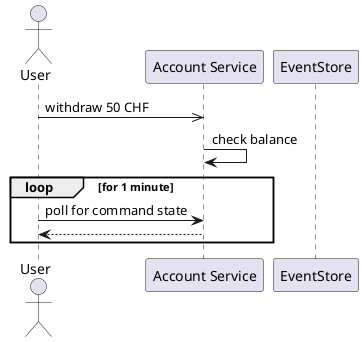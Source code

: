@startuml

actor "User" as U
participant "Account Service" as S
participant "EventStore" as ES

U ->> S: withdraw 50 CHF
S -> S: check balance
loop for 1 minute
  U -> S: poll for command state
  U <-- S:
end

@enduml